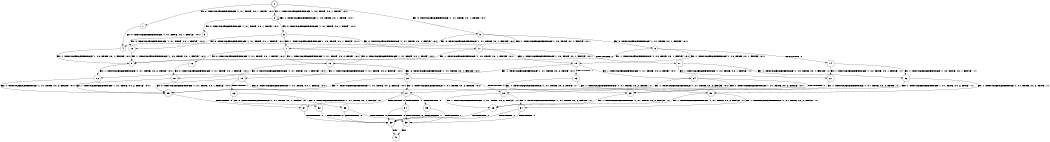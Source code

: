 digraph BCG {
size = "7, 10.5";
center = TRUE;
node [shape = circle];
0 [peripheries = 2];
0 -> 1 [label = "EX !0 !ATOMIC_EXCH_BRANCH (1, +1, TRUE, +0, 1, TRUE) !:0:1:"];
0 -> 2 [label = "EX !1 !ATOMIC_EXCH_BRANCH (1, +0, TRUE, +0, 1, TRUE) !:0:1:"];
0 -> 3 [label = "EX !0 !ATOMIC_EXCH_BRANCH (1, +1, TRUE, +0, 1, TRUE) !:0:1:"];
1 -> 4 [label = "EX !0 !ATOMIC_EXCH_BRANCH (1, +1, TRUE, +0, 1, FALSE) !:0:1:"];
2 -> 5 [label = "EX !0 !ATOMIC_EXCH_BRANCH (1, +1, TRUE, +0, 1, TRUE) !:0:1:"];
2 -> 6 [label = "EX !0 !ATOMIC_EXCH_BRANCH (1, +1, TRUE, +0, 1, TRUE) !:0:1:"];
2 -> 2 [label = "EX !1 !ATOMIC_EXCH_BRANCH (1, +0, TRUE, +0, 1, TRUE) !:0:1:"];
3 -> 4 [label = "EX !0 !ATOMIC_EXCH_BRANCH (1, +1, TRUE, +0, 1, FALSE) !:0:1:"];
3 -> 7 [label = "EX !1 !ATOMIC_EXCH_BRANCH (1, +0, TRUE, +0, 1, FALSE) !:0:1:"];
3 -> 8 [label = "EX !0 !ATOMIC_EXCH_BRANCH (1, +1, TRUE, +0, 1, FALSE) !:0:1:"];
4 -> 9 [label = "EX !1 !ATOMIC_EXCH_BRANCH (1, +0, TRUE, +0, 1, FALSE) !:0:1:"];
5 -> 10 [label = "EX !0 !ATOMIC_EXCH_BRANCH (1, +1, TRUE, +0, 1, FALSE) !:0:1:"];
6 -> 10 [label = "EX !0 !ATOMIC_EXCH_BRANCH (1, +1, TRUE, +0, 1, FALSE) !:0:1:"];
6 -> 7 [label = "EX !1 !ATOMIC_EXCH_BRANCH (1, +0, TRUE, +0, 1, FALSE) !:0:1:"];
6 -> 11 [label = "EX !0 !ATOMIC_EXCH_BRANCH (1, +1, TRUE, +0, 1, FALSE) !:0:1:"];
7 -> 12 [label = "EX !0 !ATOMIC_EXCH_BRANCH (1, +1, TRUE, +0, 1, TRUE) !:0:1:"];
7 -> 13 [label = "EX !1 !ATOMIC_EXCH_BRANCH (1, +1, TRUE, +0, 2, TRUE) !:0:1:"];
7 -> 13 [label = "EX !0 !ATOMIC_EXCH_BRANCH (1, +1, TRUE, +0, 1, TRUE) !:0:1:"];
8 -> 9 [label = "EX !1 !ATOMIC_EXCH_BRANCH (1, +0, TRUE, +0, 1, FALSE) !:0:1:"];
8 -> 14 [label = "TERMINATE !0"];
8 -> 15 [label = "EX !1 !ATOMIC_EXCH_BRANCH (1, +0, TRUE, +0, 1, FALSE) !:0:1:"];
9 -> 16 [label = "EX !1 !ATOMIC_EXCH_BRANCH (1, +1, TRUE, +0, 2, TRUE) !:0:1:"];
10 -> 9 [label = "EX !1 !ATOMIC_EXCH_BRANCH (1, +0, TRUE, +0, 1, FALSE) !:0:1:"];
11 -> 9 [label = "EX !1 !ATOMIC_EXCH_BRANCH (1, +0, TRUE, +0, 1, FALSE) !:0:1:"];
11 -> 17 [label = "TERMINATE !0"];
11 -> 15 [label = "EX !1 !ATOMIC_EXCH_BRANCH (1, +0, TRUE, +0, 1, FALSE) !:0:1:"];
12 -> 18 [label = "EX !0 !ATOMIC_EXCH_BRANCH (1, +1, TRUE, +0, 1, FALSE) !:0:1:"];
13 -> 18 [label = "EX !0 !ATOMIC_EXCH_BRANCH (1, +1, TRUE, +0, 1, FALSE) !:0:1:"];
13 -> 19 [label = "EX !1 !ATOMIC_EXCH_BRANCH (1, +1, TRUE, +0, 2, FALSE) !:0:1:"];
13 -> 20 [label = "EX !0 !ATOMIC_EXCH_BRANCH (1, +1, TRUE, +0, 1, FALSE) !:0:1:"];
14 -> 21 [label = "EX !1 !ATOMIC_EXCH_BRANCH (1, +0, TRUE, +0, 1, FALSE) !:1:"];
14 -> 22 [label = "EX !1 !ATOMIC_EXCH_BRANCH (1, +0, TRUE, +0, 1, FALSE) !:1:"];
15 -> 16 [label = "EX !1 !ATOMIC_EXCH_BRANCH (1, +1, TRUE, +0, 2, TRUE) !:0:1:"];
15 -> 23 [label = "TERMINATE !0"];
15 -> 24 [label = "EX !1 !ATOMIC_EXCH_BRANCH (1, +1, TRUE, +0, 2, TRUE) !:0:1:"];
16 -> 25 [label = "EX !1 !ATOMIC_EXCH_BRANCH (1, +1, TRUE, +0, 2, FALSE) !:0:1:"];
17 -> 21 [label = "EX !1 !ATOMIC_EXCH_BRANCH (1, +0, TRUE, +0, 1, FALSE) !:1:"];
17 -> 22 [label = "EX !1 !ATOMIC_EXCH_BRANCH (1, +0, TRUE, +0, 1, FALSE) !:1:"];
18 -> 25 [label = "EX !1 !ATOMIC_EXCH_BRANCH (1, +1, TRUE, +0, 2, FALSE) !:0:1:"];
19 -> 25 [label = "EX !0 !ATOMIC_EXCH_BRANCH (1, +1, TRUE, +0, 1, FALSE) !:0:1:"];
19 -> 26 [label = "TERMINATE !1"];
19 -> 27 [label = "EX !0 !ATOMIC_EXCH_BRANCH (1, +1, TRUE, +0, 1, FALSE) !:0:1:"];
20 -> 25 [label = "EX !1 !ATOMIC_EXCH_BRANCH (1, +1, TRUE, +0, 2, FALSE) !:0:1:"];
20 -> 28 [label = "TERMINATE !0"];
20 -> 27 [label = "EX !1 !ATOMIC_EXCH_BRANCH (1, +1, TRUE, +0, 2, FALSE) !:0:1:"];
21 -> 29 [label = "EX !1 !ATOMIC_EXCH_BRANCH (1, +1, TRUE, +0, 2, TRUE) !:1:"];
22 -> 29 [label = "EX !1 !ATOMIC_EXCH_BRANCH (1, +1, TRUE, +0, 2, TRUE) !:1:"];
22 -> 30 [label = "EX !1 !ATOMIC_EXCH_BRANCH (1, +1, TRUE, +0, 2, TRUE) !:1:"];
23 -> 29 [label = "EX !1 !ATOMIC_EXCH_BRANCH (1, +1, TRUE, +0, 2, TRUE) !:1:"];
23 -> 30 [label = "EX !1 !ATOMIC_EXCH_BRANCH (1, +1, TRUE, +0, 2, TRUE) !:1:"];
24 -> 25 [label = "EX !1 !ATOMIC_EXCH_BRANCH (1, +1, TRUE, +0, 2, FALSE) !:0:1:"];
24 -> 28 [label = "TERMINATE !0"];
24 -> 27 [label = "EX !1 !ATOMIC_EXCH_BRANCH (1, +1, TRUE, +0, 2, FALSE) !:0:1:"];
25 -> 31 [label = "TERMINATE !0"];
26 -> 32 [label = "EX !0 !ATOMIC_EXCH_BRANCH (1, +1, TRUE, +0, 1, FALSE) !:0:"];
26 -> 33 [label = "EX !0 !ATOMIC_EXCH_BRANCH (1, +1, TRUE, +0, 1, FALSE) !:0:"];
27 -> 31 [label = "TERMINATE !0"];
27 -> 34 [label = "TERMINATE !1"];
27 -> 35 [label = "TERMINATE !0"];
28 -> 36 [label = "EX !1 !ATOMIC_EXCH_BRANCH (1, +1, TRUE, +0, 2, FALSE) !:1:"];
28 -> 37 [label = "EX !1 !ATOMIC_EXCH_BRANCH (1, +1, TRUE, +0, 2, FALSE) !:1:"];
29 -> 36 [label = "EX !1 !ATOMIC_EXCH_BRANCH (1, +1, TRUE, +0, 2, FALSE) !:1:"];
30 -> 36 [label = "EX !1 !ATOMIC_EXCH_BRANCH (1, +1, TRUE, +0, 2, FALSE) !:1:"];
30 -> 37 [label = "EX !1 !ATOMIC_EXCH_BRANCH (1, +1, TRUE, +0, 2, FALSE) !:1:"];
31 -> 38 [label = "TERMINATE !1"];
32 -> 38 [label = "TERMINATE !0"];
33 -> 38 [label = "TERMINATE !0"];
33 -> 39 [label = "TERMINATE !0"];
34 -> 38 [label = "TERMINATE !0"];
34 -> 39 [label = "TERMINATE !0"];
35 -> 38 [label = "TERMINATE !1"];
35 -> 39 [label = "TERMINATE !1"];
36 -> 38 [label = "TERMINATE !1"];
37 -> 38 [label = "TERMINATE !1"];
37 -> 39 [label = "TERMINATE !1"];
38 -> 40 [label = "exit"];
39 -> 40 [label = "exit"];
}
